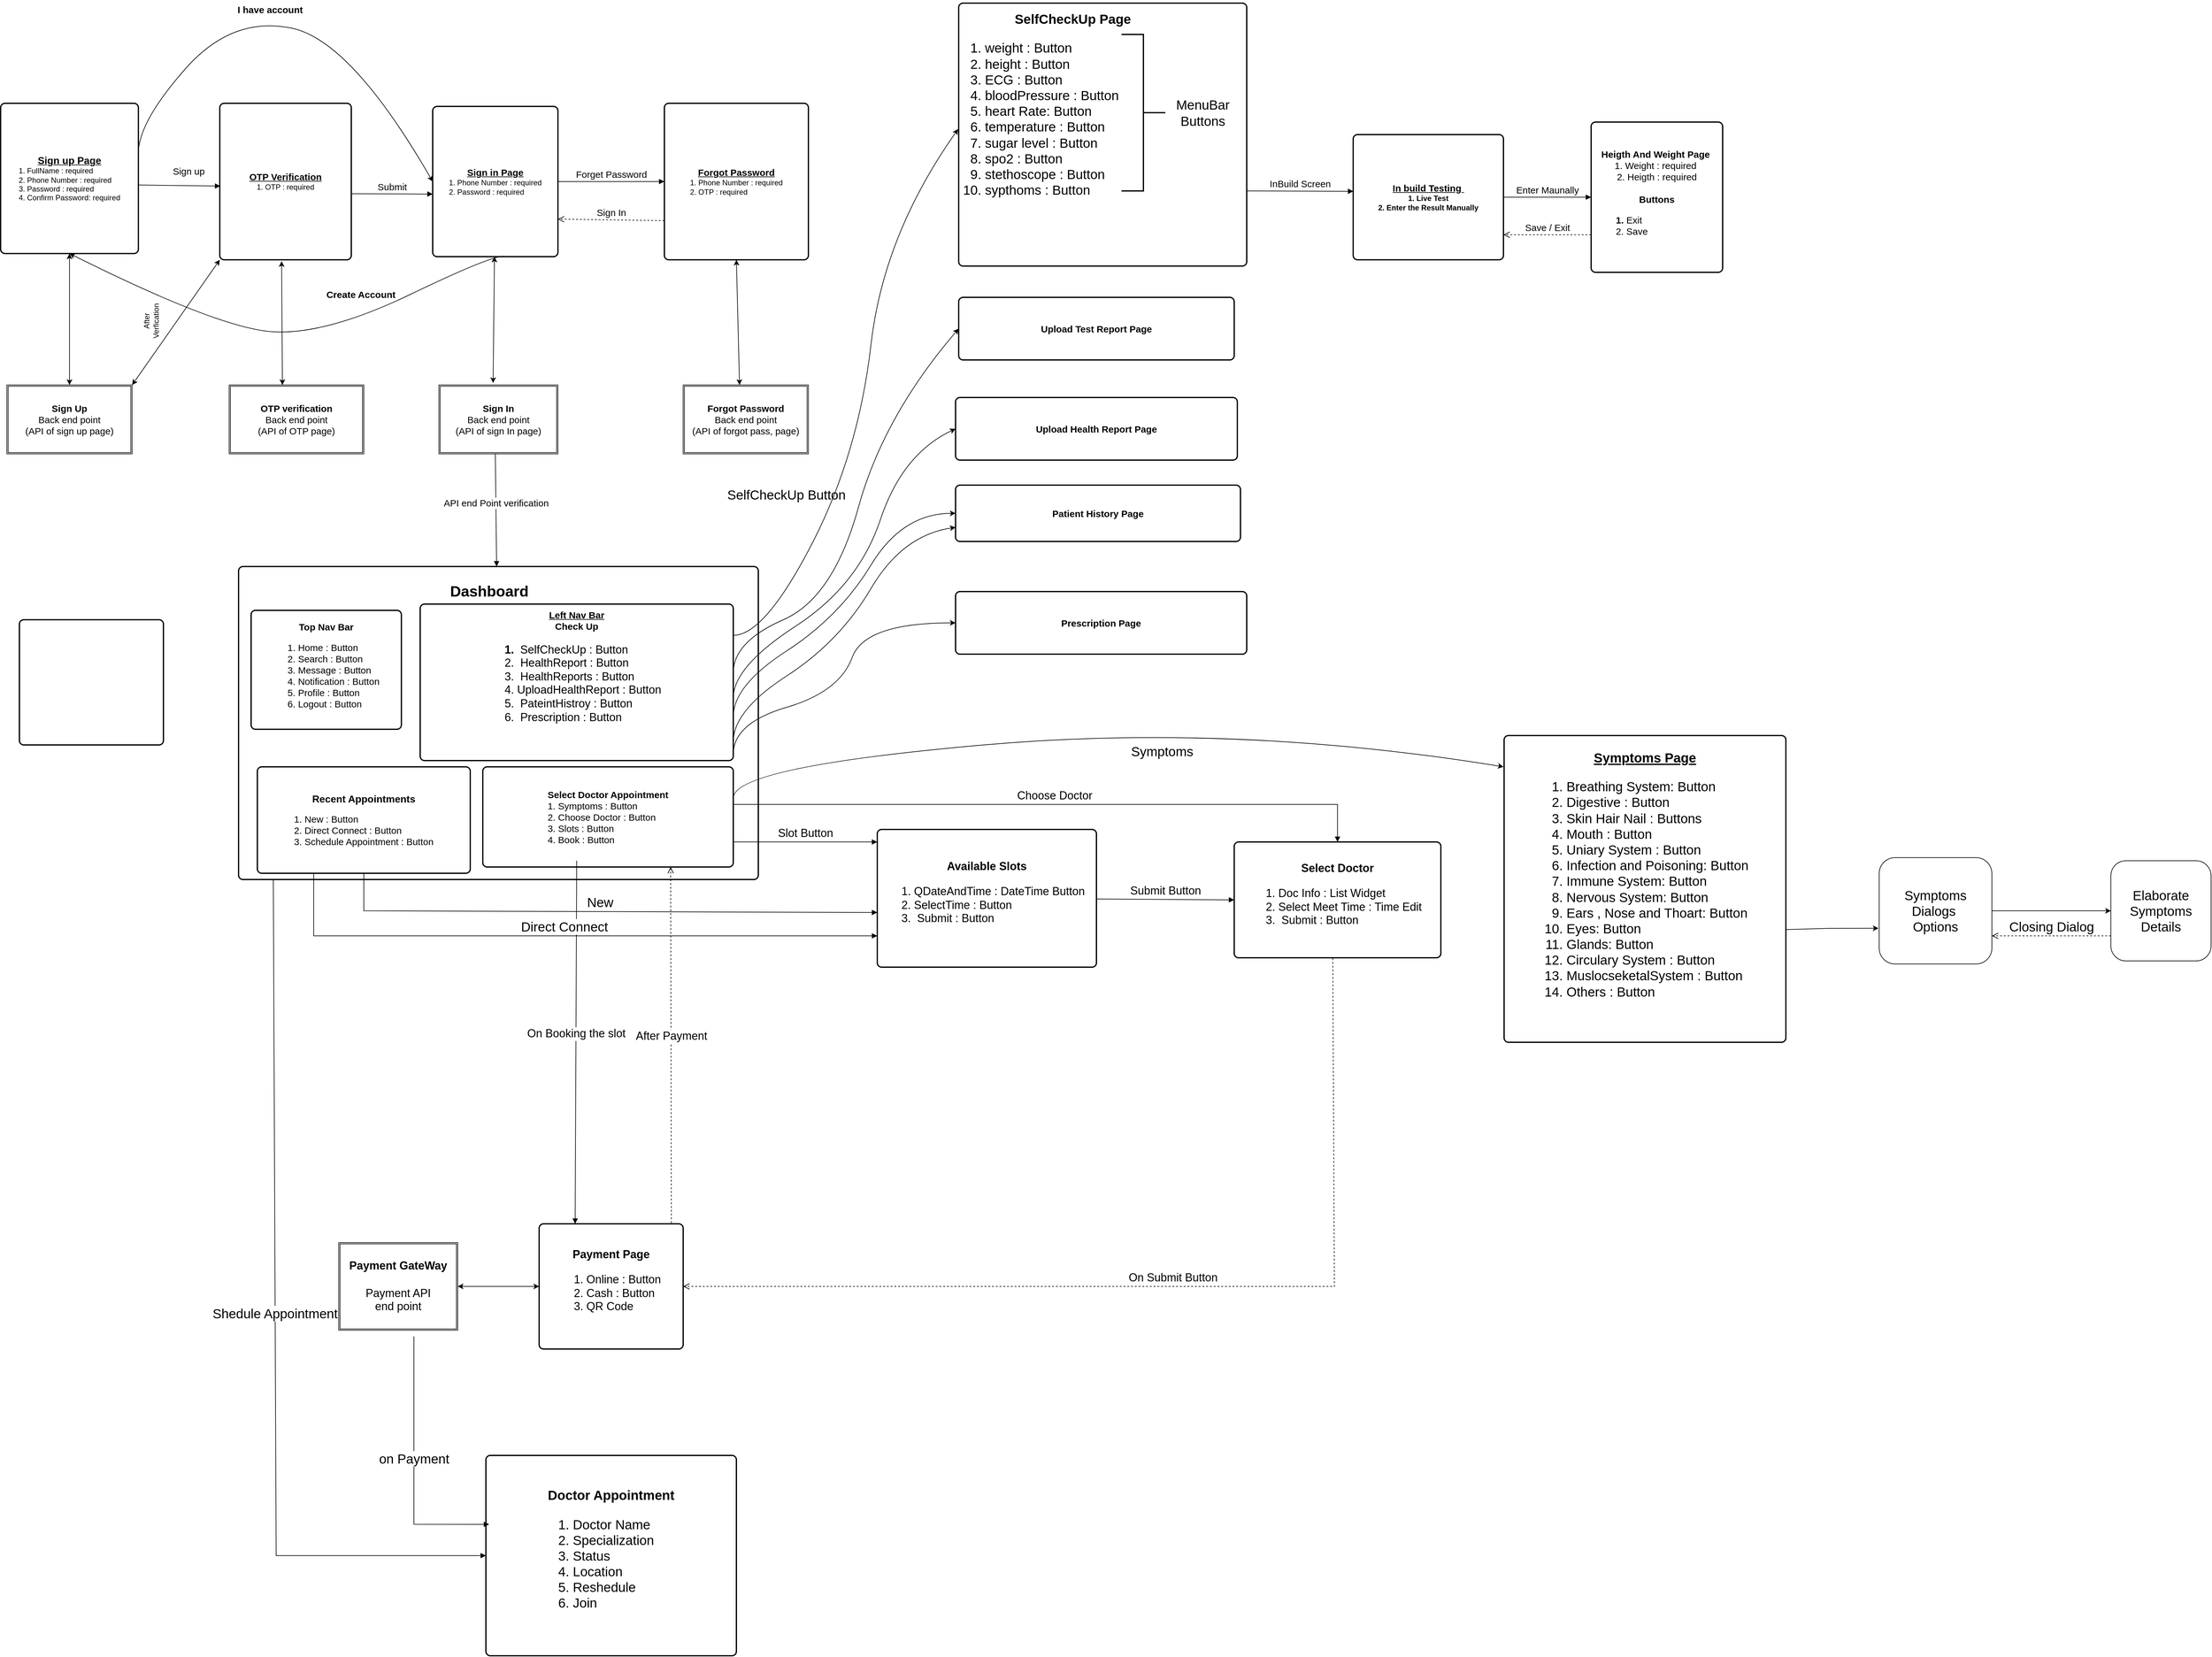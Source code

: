 <mxfile version="20.5.3" type="github">
  <diagram id="aYjSBJGI4ktvpe437_4Q" name="Page-1">
    <mxGraphModel dx="1296" dy="734" grid="1" gridSize="10" guides="1" tooltips="1" connect="1" arrows="1" fold="1" page="1" pageScale="1" pageWidth="5000" pageHeight="5000" math="0" shadow="0">
      <root>
        <mxCell id="0" />
        <mxCell id="1" parent="0" />
        <mxCell id="L8MC8x3EUeCU28Ni2fcM-1" value="&lt;b&gt;&lt;u&gt;&lt;font style=&quot;font-size: 16px;&quot;&gt;Sign up Page&lt;/font&gt;&lt;/u&gt;&lt;/b&gt;&lt;br&gt;&lt;div style=&quot;text-align: left;&quot;&gt;&lt;span style=&quot;background-color: initial;&quot;&gt;1. FullName : required&lt;/span&gt;&lt;/div&gt;&lt;div style=&quot;text-align: left;&quot;&gt;&lt;span style=&quot;background-color: initial;&quot;&gt;2. Phone Number : required&lt;/span&gt;&lt;/div&gt;&lt;div style=&quot;text-align: left;&quot;&gt;&lt;span style=&quot;background-color: initial;&quot;&gt;3. Password : required&lt;/span&gt;&lt;/div&gt;&lt;div style=&quot;text-align: left;&quot;&gt;&lt;span style=&quot;background-color: initial;&quot;&gt;4. Confirm Password: required&lt;/span&gt;&lt;/div&gt;" style="rounded=1;whiteSpace=wrap;html=1;absoluteArcSize=1;arcSize=14;strokeWidth=2;" parent="1" vertex="1">
          <mxGeometry x="750" y="1655" width="220" height="240" as="geometry" />
        </mxCell>
        <mxCell id="L8MC8x3EUeCU28Ni2fcM-3" value="&lt;b&gt;&lt;u&gt;&lt;font style=&quot;font-size: 15px;&quot;&gt;Sign in Page&lt;/font&gt;&lt;/u&gt;&lt;/b&gt;&lt;br&gt;&lt;div style=&quot;text-align: left;&quot;&gt;&lt;span style=&quot;background-color: initial;&quot;&gt;1. Phone Number : required&lt;/span&gt;&lt;/div&gt;&lt;div style=&quot;text-align: left;&quot;&gt;&lt;span style=&quot;background-color: initial;&quot;&gt;2. Password : required&lt;/span&gt;&lt;/div&gt;" style="rounded=1;whiteSpace=wrap;html=1;absoluteArcSize=1;arcSize=14;strokeWidth=2;" parent="1" vertex="1">
          <mxGeometry x="1440" y="1660" width="200" height="240" as="geometry" />
        </mxCell>
        <mxCell id="L8MC8x3EUeCU28Ni2fcM-4" value="&lt;b&gt;&lt;u&gt;&lt;font style=&quot;font-size: 15px;&quot;&gt;Forgot Password&lt;/font&gt;&lt;/u&gt;&lt;/b&gt;&lt;br&gt;&lt;div style=&quot;text-align: left;&quot;&gt;&lt;span style=&quot;background-color: initial;&quot;&gt;1. Phone Number : required&lt;/span&gt;&lt;/div&gt;&lt;div style=&quot;text-align: left;&quot;&gt;&lt;span style=&quot;background-color: initial;&quot;&gt;2. OTP : required&lt;/span&gt;&lt;/div&gt;" style="rounded=1;whiteSpace=wrap;html=1;absoluteArcSize=1;arcSize=14;strokeWidth=2;" parent="1" vertex="1">
          <mxGeometry x="1810" y="1655" width="230" height="250" as="geometry" />
        </mxCell>
        <mxCell id="L8MC8x3EUeCU28Ni2fcM-5" value="&lt;font style=&quot;font-size: 15px;&quot;&gt;&lt;b&gt;&lt;u&gt;OTP Verification&lt;/u&gt;&lt;/b&gt;&lt;/font&gt;&lt;br&gt;1. OTP : required" style="rounded=1;whiteSpace=wrap;html=1;absoluteArcSize=1;arcSize=14;strokeWidth=2;" parent="1" vertex="1">
          <mxGeometry x="1100" y="1655" width="210" height="250" as="geometry" />
        </mxCell>
        <mxCell id="L8MC8x3EUeCU28Ni2fcM-6" value="Sign up" style="html=1;verticalAlign=bottom;endArrow=block;rounded=0;fontSize=15;entryX=0.004;entryY=0.529;entryDx=0;entryDy=0;entryPerimeter=0;exitX=0.999;exitY=0.544;exitDx=0;exitDy=0;exitPerimeter=0;" parent="1" source="L8MC8x3EUeCU28Ni2fcM-1" target="L8MC8x3EUeCU28Ni2fcM-5" edge="1">
          <mxGeometry x="0.221" y="12" width="80" relative="1" as="geometry">
            <mxPoint x="990" y="1785" as="sourcePoint" />
            <mxPoint x="1070" y="1785" as="targetPoint" />
            <mxPoint as="offset" />
          </mxGeometry>
        </mxCell>
        <mxCell id="L8MC8x3EUeCU28Ni2fcM-10" value="" style="curved=1;endArrow=classic;html=1;rounded=0;fontSize=15;entryX=0;entryY=0.5;entryDx=0;entryDy=0;" parent="1" target="L8MC8x3EUeCU28Ni2fcM-3" edge="1">
          <mxGeometry width="50" height="50" relative="1" as="geometry">
            <mxPoint x="970" y="1735" as="sourcePoint" />
            <mxPoint x="1020" y="1685" as="targetPoint" />
            <Array as="points">
              <mxPoint x="970" y="1685" />
              <mxPoint x="1120" y="1515" />
              <mxPoint x="1310" y="1555" />
            </Array>
          </mxGeometry>
        </mxCell>
        <mxCell id="L8MC8x3EUeCU28Ni2fcM-12" value="&lt;b&gt;I have account&lt;/b&gt;" style="text;html=1;align=center;verticalAlign=middle;resizable=0;points=[];autosize=1;strokeColor=none;fillColor=none;fontSize=15;" parent="1" vertex="1">
          <mxGeometry x="1115" y="1490" width="130" height="30" as="geometry" />
        </mxCell>
        <mxCell id="L8MC8x3EUeCU28Ni2fcM-15" value="Submit" style="html=1;verticalAlign=bottom;endArrow=block;rounded=0;fontSize=15;exitX=0.999;exitY=0.578;exitDx=0;exitDy=0;exitPerimeter=0;" parent="1" source="L8MC8x3EUeCU28Ni2fcM-5" edge="1">
          <mxGeometry width="80" relative="1" as="geometry">
            <mxPoint x="1330" y="1795" as="sourcePoint" />
            <mxPoint x="1440" y="1800" as="targetPoint" />
          </mxGeometry>
        </mxCell>
        <mxCell id="L8MC8x3EUeCU28Ni2fcM-17" value="Forget Password" style="html=1;verticalAlign=bottom;endArrow=block;rounded=0;fontSize=15;entryX=0;entryY=0.5;entryDx=0;entryDy=0;" parent="1" source="L8MC8x3EUeCU28Ni2fcM-3" target="L8MC8x3EUeCU28Ni2fcM-4" edge="1">
          <mxGeometry width="80" relative="1" as="geometry">
            <mxPoint x="1640" y="1780" as="sourcePoint" />
            <mxPoint x="1720" y="1780" as="targetPoint" />
          </mxGeometry>
        </mxCell>
        <mxCell id="L8MC8x3EUeCU28Ni2fcM-18" value="Sign In" style="html=1;verticalAlign=bottom;endArrow=open;dashed=1;endSize=8;rounded=0;fontSize=15;exitX=0;exitY=0.75;exitDx=0;exitDy=0;entryX=1;entryY=0.75;entryDx=0;entryDy=0;" parent="1" source="L8MC8x3EUeCU28Ni2fcM-4" target="L8MC8x3EUeCU28Ni2fcM-3" edge="1">
          <mxGeometry relative="1" as="geometry">
            <mxPoint x="1790" y="1845" as="sourcePoint" />
            <mxPoint x="1640" y="1845" as="targetPoint" />
          </mxGeometry>
        </mxCell>
        <mxCell id="L8MC8x3EUeCU28Ni2fcM-20" value="" style="curved=1;endArrow=classic;html=1;rounded=0;fontSize=15;entryX=0.5;entryY=1;entryDx=0;entryDy=0;exitX=0.582;exitY=0.998;exitDx=0;exitDy=0;exitPerimeter=0;" parent="1" source="L8MC8x3EUeCU28Ni2fcM-3" target="L8MC8x3EUeCU28Ni2fcM-1" edge="1">
          <mxGeometry width="50" height="50" relative="1" as="geometry">
            <mxPoint x="1540" y="1945" as="sourcePoint" />
            <mxPoint x="1590" y="1895" as="targetPoint" />
            <Array as="points">
              <mxPoint x="1540" y="1895" />
              <mxPoint x="1270" y="2025" />
              <mxPoint x="1100" y="2015" />
            </Array>
          </mxGeometry>
        </mxCell>
        <mxCell id="L8MC8x3EUeCU28Ni2fcM-22" value="&lt;b&gt;Create Account&lt;/b&gt;" style="text;html=1;align=center;verticalAlign=middle;resizable=0;points=[];autosize=1;strokeColor=none;fillColor=none;fontSize=15;" parent="1" vertex="1">
          <mxGeometry x="1260" y="1945" width="130" height="30" as="geometry" />
        </mxCell>
        <mxCell id="L8MC8x3EUeCU28Ni2fcM-23" value="&lt;b&gt;Sign Up&lt;/b&gt;&lt;br&gt;Back end point&lt;br&gt;(API of sign up page)" style="shape=ext;double=1;rounded=0;whiteSpace=wrap;html=1;fontSize=15;" parent="1" vertex="1">
          <mxGeometry x="760" y="2105" width="200" height="110" as="geometry" />
        </mxCell>
        <mxCell id="L8MC8x3EUeCU28Ni2fcM-24" value="&lt;b&gt;OTP verification&lt;/b&gt;&lt;br&gt;Back end point&lt;br&gt;(API of OTP page)" style="shape=ext;double=1;rounded=0;whiteSpace=wrap;html=1;fontSize=15;" parent="1" vertex="1">
          <mxGeometry x="1115" y="2105" width="215" height="110" as="geometry" />
        </mxCell>
        <mxCell id="L8MC8x3EUeCU28Ni2fcM-25" value="&lt;b&gt;Sign In&lt;/b&gt;&lt;br&gt;Back end point&lt;br&gt;(API of sign In page)" style="shape=ext;double=1;rounded=0;whiteSpace=wrap;html=1;fontSize=15;" parent="1" vertex="1">
          <mxGeometry x="1450" y="2105" width="190" height="110" as="geometry" />
        </mxCell>
        <mxCell id="L8MC8x3EUeCU28Ni2fcM-26" value="&lt;b&gt;Forgot Password&lt;/b&gt;&lt;br&gt;Back end point&lt;br&gt;(API of forgot pass, page)" style="shape=ext;double=1;rounded=0;whiteSpace=wrap;html=1;fontSize=15;" parent="1" vertex="1">
          <mxGeometry x="1840" y="2105" width="200" height="110" as="geometry" />
        </mxCell>
        <mxCell id="L8MC8x3EUeCU28Ni2fcM-27" value="" style="endArrow=classic;startArrow=classic;html=1;rounded=0;fontSize=15;exitX=0.5;exitY=0;exitDx=0;exitDy=0;" parent="1" source="L8MC8x3EUeCU28Ni2fcM-23" edge="1">
          <mxGeometry width="50" height="50" relative="1" as="geometry">
            <mxPoint x="840" y="2105" as="sourcePoint" />
            <mxPoint x="860" y="1895" as="targetPoint" />
          </mxGeometry>
        </mxCell>
        <mxCell id="L8MC8x3EUeCU28Ni2fcM-28" value="" style="endArrow=classic;startArrow=classic;html=1;rounded=0;fontSize=15;entryX=0.47;entryY=1.009;entryDx=0;entryDy=0;entryPerimeter=0;" parent="1" target="L8MC8x3EUeCU28Ni2fcM-5" edge="1">
          <mxGeometry width="50" height="50" relative="1" as="geometry">
            <mxPoint x="1200" y="2105" as="sourcePoint" />
            <mxPoint x="1250" y="2055" as="targetPoint" />
          </mxGeometry>
        </mxCell>
        <mxCell id="L8MC8x3EUeCU28Ni2fcM-29" value="" style="endArrow=classic;startArrow=classic;html=1;rounded=0;fontSize=15;exitX=0.455;exitY=-0.029;exitDx=0;exitDy=0;exitPerimeter=0;" parent="1" source="L8MC8x3EUeCU28Ni2fcM-25" target="L8MC8x3EUeCU28Ni2fcM-3" edge="1">
          <mxGeometry width="50" height="50" relative="1" as="geometry">
            <mxPoint x="1530" y="2105" as="sourcePoint" />
            <mxPoint x="1540" y="1895" as="targetPoint" />
          </mxGeometry>
        </mxCell>
        <mxCell id="L8MC8x3EUeCU28Ni2fcM-30" value="" style="endArrow=classic;startArrow=classic;html=1;rounded=0;fontSize=15;entryX=0.5;entryY=1;entryDx=0;entryDy=0;" parent="1" target="L8MC8x3EUeCU28Ni2fcM-4" edge="1">
          <mxGeometry width="50" height="50" relative="1" as="geometry">
            <mxPoint x="1930" y="2105" as="sourcePoint" />
            <mxPoint x="1980" y="2055" as="targetPoint" />
          </mxGeometry>
        </mxCell>
        <mxCell id="L8MC8x3EUeCU28Ni2fcM-31" value="" style="rounded=1;whiteSpace=wrap;html=1;absoluteArcSize=1;arcSize=14;strokeWidth=2;fontSize=15;" parent="1" vertex="1">
          <mxGeometry x="1130" y="2395" width="830" height="500" as="geometry" />
        </mxCell>
        <mxCell id="L8MC8x3EUeCU28Ni2fcM-32" value="Dashboard" style="text;strokeColor=none;fillColor=none;html=1;fontSize=24;fontStyle=1;verticalAlign=middle;align=center;" parent="1" vertex="1">
          <mxGeometry x="1460" y="2415" width="140" height="40" as="geometry" />
        </mxCell>
        <mxCell id="L8MC8x3EUeCU28Ni2fcM-33" value="API end Point verification" style="html=1;verticalAlign=bottom;endArrow=block;rounded=0;fontSize=15;" parent="1" target="L8MC8x3EUeCU28Ni2fcM-31" edge="1">
          <mxGeometry width="80" relative="1" as="geometry">
            <mxPoint x="1540" y="2215" as="sourcePoint" />
            <mxPoint x="1620" y="2215" as="targetPoint" />
          </mxGeometry>
        </mxCell>
        <mxCell id="L8MC8x3EUeCU28Ni2fcM-36" value="&lt;b&gt;Top Nav Bar&lt;/b&gt;&lt;br&gt;&lt;div style=&quot;text-align: left;&quot;&gt;&lt;ol&gt;&lt;li&gt;&lt;span style=&quot;background-color: initial;&quot;&gt;Home : Button&lt;/span&gt;&lt;/li&gt;&lt;li&gt;&lt;span style=&quot;background-color: initial;&quot;&gt;Search :&amp;nbsp;&lt;/span&gt;Button&lt;/li&gt;&lt;li&gt;&lt;span style=&quot;background-color: initial;&quot;&gt;Message :&amp;nbsp;&lt;/span&gt;Button&lt;/li&gt;&lt;li&gt;&lt;span style=&quot;background-color: initial;&quot;&gt;Notification :&amp;nbsp;&lt;/span&gt;Button&lt;/li&gt;&lt;li&gt;&lt;span style=&quot;background-color: initial;&quot;&gt;Profile :&amp;nbsp;&lt;/span&gt;Button&lt;/li&gt;&lt;li&gt;&lt;span style=&quot;background-color: initial;&quot;&gt;Logout :&amp;nbsp;&lt;/span&gt;Button&lt;/li&gt;&lt;/ol&gt;&lt;/div&gt;" style="rounded=1;whiteSpace=wrap;html=1;absoluteArcSize=1;arcSize=14;strokeWidth=2;fontSize=15;" parent="1" vertex="1">
          <mxGeometry x="1150" y="2465" width="240" height="190" as="geometry" />
        </mxCell>
        <mxCell id="L8MC8x3EUeCU28Ni2fcM-37" value="&lt;b&gt;&lt;u&gt;Left Nav Bar&lt;/u&gt;&lt;/b&gt;&lt;br&gt;&lt;b&gt;Check Up&lt;/b&gt;&lt;br&gt;&lt;div style=&quot;text-align: left; font-size: 18px;&quot;&gt;&lt;ol style=&quot;&quot;&gt;&lt;li style=&quot;font-weight: bold;&quot;&gt;&lt;span style=&quot;background-color: initial; font-weight: normal;&quot;&gt;&amp;nbsp;SelfCheckUp :&amp;nbsp;&lt;/span&gt;&lt;span style=&quot;background-color: initial; font-weight: normal;&quot;&gt;Button&lt;/span&gt;&lt;/li&gt;&lt;li style=&quot;&quot;&gt;&lt;span style=&quot;background-color: initial;&quot;&gt;&lt;font style=&quot;font-size: 18px;&quot;&gt;&lt;b&gt;&amp;nbsp;&lt;/b&gt;HealthReport : Button&lt;/font&gt;&lt;/span&gt;&lt;/li&gt;&lt;li style=&quot;&quot;&gt;&lt;span style=&quot;background-color: initial;&quot;&gt;&lt;font style=&quot;font-size: 18px;&quot;&gt;&amp;nbsp;HealthReports : Button&lt;/font&gt;&lt;/span&gt;&lt;/li&gt;&lt;li style=&quot;&quot;&gt;&lt;span style=&quot;background-color: initial;&quot;&gt;&lt;font style=&quot;font-size: 18px;&quot;&gt;UploadHealthReport : Button&lt;/font&gt;&lt;/span&gt;&lt;/li&gt;&lt;li style=&quot;&quot;&gt;&lt;span style=&quot;background-color: initial;&quot;&gt;&lt;font style=&quot;font-size: 18px;&quot;&gt;&amp;nbsp;PateintHistroy : Button&lt;/font&gt;&lt;/span&gt;&lt;/li&gt;&lt;li style=&quot;&quot;&gt;&lt;span style=&quot;background-color: initial;&quot;&gt;&lt;font style=&quot;font-size: 18px;&quot;&gt;&amp;nbsp;Prescription : Button&lt;/font&gt;&lt;/span&gt;&lt;/li&gt;&lt;/ol&gt;&lt;/div&gt;&lt;div style=&quot;text-align: left; font-size: 12px;&quot;&gt;&lt;span style=&quot;background-color: initial;&quot;&gt;&lt;br&gt;&lt;/span&gt;&lt;/div&gt;&lt;div style=&quot;text-align: left;&quot;&gt;&lt;span style=&quot;background-color: initial;&quot;&gt;&lt;br&gt;&lt;/span&gt;&lt;/div&gt;" style="rounded=1;whiteSpace=wrap;html=1;absoluteArcSize=1;arcSize=14;strokeWidth=2;fontSize=15;direction=east;" parent="1" vertex="1">
          <mxGeometry x="1420" y="2455" width="500" height="250" as="geometry" />
        </mxCell>
        <mxCell id="hyQ_xfJLr_j9t_HKkY1S-1" value="" style="endArrow=classic;startArrow=classic;html=1;rounded=0;entryX=0;entryY=1;entryDx=0;entryDy=0;exitX=1;exitY=0;exitDx=0;exitDy=0;" parent="1" source="L8MC8x3EUeCU28Ni2fcM-23" target="L8MC8x3EUeCU28Ni2fcM-5" edge="1">
          <mxGeometry width="50" height="50" relative="1" as="geometry">
            <mxPoint x="950" y="2105" as="sourcePoint" />
            <mxPoint x="1000" y="2055" as="targetPoint" />
          </mxGeometry>
        </mxCell>
        <mxCell id="hyQ_xfJLr_j9t_HKkY1S-2" value="After Verfication" style="text;html=1;strokeColor=none;fillColor=none;align=center;verticalAlign=middle;whiteSpace=wrap;rounded=0;rotation=270;" parent="1" vertex="1">
          <mxGeometry x="960" y="1965" width="60" height="75" as="geometry" />
        </mxCell>
        <mxCell id="hyQ_xfJLr_j9t_HKkY1S-3" value="&lt;b&gt;&lt;font style=&quot;font-size: 16px;&quot;&gt;Recent Appointments&lt;br&gt;&lt;/font&gt;&lt;/b&gt;&lt;br&gt;&lt;div style=&quot;text-align: left; font-size: 15px;&quot;&gt;&lt;span style=&quot;background-color: initial;&quot;&gt;&lt;font style=&quot;font-size: 15px;&quot;&gt;1. New : Button&amp;nbsp;&lt;/font&gt;&lt;/span&gt;&lt;/div&gt;&lt;div style=&quot;text-align: left; font-size: 15px;&quot;&gt;&lt;span style=&quot;background-color: initial;&quot;&gt;&lt;font style=&quot;font-size: 15px;&quot;&gt;2. Direct Connect : Button&lt;/font&gt;&lt;/span&gt;&lt;/div&gt;&lt;div style=&quot;text-align: left; font-size: 15px;&quot;&gt;&lt;span style=&quot;background-color: initial;&quot;&gt;&lt;font style=&quot;font-size: 15px;&quot;&gt;3. Schedule Appointment : Button&lt;/font&gt;&lt;/span&gt;&lt;/div&gt;" style="rounded=1;whiteSpace=wrap;html=1;absoluteArcSize=1;arcSize=14;strokeWidth=2;" parent="1" vertex="1">
          <mxGeometry x="1160" y="2715" width="340" height="170" as="geometry" />
        </mxCell>
        <mxCell id="hyQ_xfJLr_j9t_HKkY1S-4" value="&lt;b&gt;Select Doctor Appointment&lt;/b&gt;&lt;br&gt;&lt;div style=&quot;text-align: left;&quot;&gt;&lt;span style=&quot;background-color: initial;&quot;&gt;1. Symptoms : Button&lt;/span&gt;&lt;/div&gt;&lt;div style=&quot;text-align: left;&quot;&gt;&lt;span style=&quot;background-color: initial;&quot;&gt;2. Choose Doctor : Button&lt;/span&gt;&lt;/div&gt;&lt;div style=&quot;text-align: left;&quot;&gt;&lt;span style=&quot;background-color: initial;&quot;&gt;3. Slots : Button&lt;/span&gt;&lt;/div&gt;&lt;div style=&quot;text-align: left;&quot;&gt;&lt;span style=&quot;background-color: initial;&quot;&gt;4. Book : Button&lt;span style=&quot;white-space: pre;&quot;&gt; &lt;/span&gt;&lt;/span&gt;&lt;/div&gt;" style="rounded=1;whiteSpace=wrap;html=1;absoluteArcSize=1;arcSize=14;strokeWidth=2;fontSize=15;" parent="1" vertex="1">
          <mxGeometry x="1520" y="2715" width="400" height="160" as="geometry" />
        </mxCell>
        <mxCell id="hyQ_xfJLr_j9t_HKkY1S-5" value="&lt;b&gt;Payment Page&lt;/b&gt;&lt;br&gt;&lt;ol&gt;&lt;li style=&quot;text-align: left;&quot;&gt;Online : Button&lt;/li&gt;&lt;li style=&quot;text-align: left;&quot;&gt;Cash : Button&lt;/li&gt;&lt;li style=&quot;text-align: left;&quot;&gt;QR Code&lt;/li&gt;&lt;/ol&gt;" style="rounded=1;whiteSpace=wrap;html=1;absoluteArcSize=1;arcSize=14;strokeWidth=2;fontSize=18;" parent="1" vertex="1">
          <mxGeometry x="1610" y="3445" width="230" height="200" as="geometry" />
        </mxCell>
        <mxCell id="hyQ_xfJLr_j9t_HKkY1S-8" value="On Booking the slot" style="html=1;verticalAlign=bottom;endArrow=block;rounded=0;fontSize=18;entryX=0.25;entryY=0;entryDx=0;entryDy=0;" parent="1" target="hyQ_xfJLr_j9t_HKkY1S-5" edge="1">
          <mxGeometry width="80" relative="1" as="geometry">
            <mxPoint x="1670" y="2865" as="sourcePoint" />
            <mxPoint x="1670" y="3005" as="targetPoint" />
          </mxGeometry>
        </mxCell>
        <mxCell id="hyQ_xfJLr_j9t_HKkY1S-11" value="&lt;b&gt;Payment GateWay&lt;/b&gt;&lt;br&gt;&lt;br&gt;Payment API &lt;br&gt;end point" style="shape=ext;double=1;rounded=0;whiteSpace=wrap;html=1;fontSize=18;" parent="1" vertex="1">
          <mxGeometry x="1290" y="3475" width="190" height="140" as="geometry" />
        </mxCell>
        <mxCell id="hyQ_xfJLr_j9t_HKkY1S-12" value="" style="endArrow=classic;startArrow=classic;html=1;rounded=0;fontSize=18;entryX=0;entryY=0.5;entryDx=0;entryDy=0;exitX=1;exitY=0.5;exitDx=0;exitDy=0;" parent="1" source="hyQ_xfJLr_j9t_HKkY1S-11" target="hyQ_xfJLr_j9t_HKkY1S-5" edge="1">
          <mxGeometry width="50" height="50" relative="1" as="geometry">
            <mxPoint x="1520" y="3135" as="sourcePoint" />
            <mxPoint x="1570" y="3085" as="targetPoint" />
          </mxGeometry>
        </mxCell>
        <mxCell id="hyQ_xfJLr_j9t_HKkY1S-13" value="After Payment" style="html=1;verticalAlign=bottom;endArrow=open;dashed=1;endSize=8;rounded=0;fontSize=18;exitX=0.918;exitY=-0.007;exitDx=0;exitDy=0;exitPerimeter=0;entryX=0.75;entryY=1;entryDx=0;entryDy=0;" parent="1" source="hyQ_xfJLr_j9t_HKkY1S-5" target="hyQ_xfJLr_j9t_HKkY1S-4" edge="1">
          <mxGeometry relative="1" as="geometry">
            <mxPoint x="1800" y="2975" as="sourcePoint" />
            <mxPoint x="1750" y="2875" as="targetPoint" />
          </mxGeometry>
        </mxCell>
        <mxCell id="hyQ_xfJLr_j9t_HKkY1S-14" value="Slot Button" style="html=1;verticalAlign=bottom;endArrow=block;rounded=0;fontSize=18;exitX=1;exitY=0.75;exitDx=0;exitDy=0;" parent="1" source="hyQ_xfJLr_j9t_HKkY1S-4" edge="1">
          <mxGeometry width="80" relative="1" as="geometry">
            <mxPoint x="1930" y="2815" as="sourcePoint" />
            <mxPoint x="2150" y="2835" as="targetPoint" />
          </mxGeometry>
        </mxCell>
        <mxCell id="hyQ_xfJLr_j9t_HKkY1S-16" value="&lt;b&gt;Available Slots&lt;/b&gt;&lt;br&gt;&lt;ol&gt;&lt;li style=&quot;text-align: left;&quot;&gt;QDateAndTime : DateTime Button&lt;/li&gt;&lt;li style=&quot;text-align: left;&quot;&gt;SelectTime : Button&lt;/li&gt;&lt;li style=&quot;text-align: left;&quot;&gt;&amp;nbsp;Submit : Button&lt;/li&gt;&lt;/ol&gt;" style="rounded=1;whiteSpace=wrap;html=1;absoluteArcSize=1;arcSize=14;strokeWidth=2;fontSize=18;" parent="1" vertex="1">
          <mxGeometry x="2150" y="2815" width="350" height="220" as="geometry" />
        </mxCell>
        <mxCell id="hyQ_xfJLr_j9t_HKkY1S-17" value="&lt;b&gt;Select Doctor&lt;/b&gt;&lt;br&gt;&lt;ol style=&quot;&quot;&gt;&lt;li style=&quot;text-align: left;&quot;&gt;Doc Info : List Widget&lt;/li&gt;&lt;li style=&quot;text-align: left;&quot;&gt;Select Meet Time : Time Edit&lt;/li&gt;&lt;li style=&quot;text-align: left;&quot;&gt;&amp;nbsp;Submit : Button&lt;/li&gt;&lt;/ol&gt;" style="rounded=1;whiteSpace=wrap;html=1;absoluteArcSize=1;arcSize=14;strokeWidth=2;fontSize=18;" parent="1" vertex="1">
          <mxGeometry x="2720" y="2835" width="330" height="185" as="geometry" />
        </mxCell>
        <mxCell id="hyQ_xfJLr_j9t_HKkY1S-18" value="Submit Button" style="html=1;verticalAlign=bottom;endArrow=block;rounded=0;fontSize=18;entryX=0;entryY=0.5;entryDx=0;entryDy=0;" parent="1" source="hyQ_xfJLr_j9t_HKkY1S-16" target="hyQ_xfJLr_j9t_HKkY1S-17" edge="1">
          <mxGeometry width="80" relative="1" as="geometry">
            <mxPoint x="2500" y="2890" as="sourcePoint" />
            <mxPoint x="2580" y="2890" as="targetPoint" />
          </mxGeometry>
        </mxCell>
        <mxCell id="hyQ_xfJLr_j9t_HKkY1S-19" value="On Submit Button" style="html=1;verticalAlign=bottom;endArrow=open;dashed=1;endSize=8;rounded=0;fontSize=18;entryX=1;entryY=0.5;entryDx=0;entryDy=0;exitX=0.477;exitY=1.004;exitDx=0;exitDy=0;exitPerimeter=0;" parent="1" source="hyQ_xfJLr_j9t_HKkY1S-17" target="hyQ_xfJLr_j9t_HKkY1S-5" edge="1">
          <mxGeometry relative="1" as="geometry">
            <mxPoint x="2880" y="3045" as="sourcePoint" />
            <mxPoint x="2870" y="3425" as="targetPoint" />
            <Array as="points">
              <mxPoint x="2880" y="3545" />
            </Array>
          </mxGeometry>
        </mxCell>
        <mxCell id="hyQ_xfJLr_j9t_HKkY1S-20" value="Choose Doctor" style="html=1;verticalAlign=bottom;endArrow=block;rounded=0;fontSize=18;entryX=0.5;entryY=0;entryDx=0;entryDy=0;" parent="1" target="hyQ_xfJLr_j9t_HKkY1S-17" edge="1">
          <mxGeometry width="80" relative="1" as="geometry">
            <mxPoint x="1920" y="2775" as="sourcePoint" />
            <mxPoint x="2000" y="2775" as="targetPoint" />
            <Array as="points">
              <mxPoint x="2885" y="2775" />
            </Array>
          </mxGeometry>
        </mxCell>
        <mxCell id="hyQ_xfJLr_j9t_HKkY1S-21" value="&lt;font style=&quot;font-size: 21px;&quot;&gt;&lt;b style=&quot;text-decoration-line: underline;&quot;&gt;Symptoms Page&lt;/b&gt;&lt;br&gt;&lt;ol&gt;&lt;li style=&quot;text-align: left;&quot;&gt;&lt;font style=&quot;font-size: 21px;&quot;&gt;Breathing System&lt;/font&gt;: Button&lt;/li&gt;&lt;li style=&quot;text-align: left;&quot;&gt;&lt;font style=&quot;font-size: 21px;&quot;&gt;Digestive&amp;nbsp;&lt;/font&gt;: Button&lt;/li&gt;&lt;li style=&quot;text-align: left;&quot;&gt;&lt;font style=&quot;font-size: 21px;&quot;&gt;Skin Hair Nail : Buttons&lt;/font&gt;&lt;/li&gt;&lt;li style=&quot;text-align: left;&quot;&gt;&lt;font style=&quot;font-size: 21px;&quot;&gt;Mouth&amp;nbsp;&lt;/font&gt;: Button&lt;/li&gt;&lt;li style=&quot;text-align: left;&quot;&gt;&lt;font style=&quot;font-size: 21px;&quot;&gt;Uniary System&amp;nbsp;&lt;/font&gt;: Button&lt;/li&gt;&lt;li style=&quot;text-align: left;&quot;&gt;&lt;font style=&quot;font-size: 21px;&quot;&gt;Infection and Poisoning&lt;/font&gt;: Button&lt;/li&gt;&lt;li style=&quot;text-align: left;&quot;&gt;&lt;font style=&quot;font-size: 21px;&quot;&gt;Immune System&lt;/font&gt;: Button&lt;/li&gt;&lt;li style=&quot;text-align: left;&quot;&gt;&lt;font style=&quot;font-size: 21px;&quot;&gt;Nervous System&lt;/font&gt;: Button&lt;/li&gt;&lt;li style=&quot;text-align: left;&quot;&gt;&lt;font style=&quot;font-size: 21px;&quot;&gt;Ears , Nose and Thoart&lt;/font&gt;: Button&lt;/li&gt;&lt;li style=&quot;text-align: left;&quot;&gt;&lt;font style=&quot;font-size: 21px;&quot;&gt;Eyes&lt;/font&gt;: Button&lt;/li&gt;&lt;li style=&quot;text-align: left;&quot;&gt;&lt;font style=&quot;font-size: 21px;&quot;&gt;Glands&lt;/font&gt;: Button&lt;/li&gt;&lt;li style=&quot;text-align: left;&quot;&gt;&lt;font style=&quot;font-size: 21px;&quot;&gt;Circulary System&amp;nbsp;&lt;/font&gt;: Button&lt;/li&gt;&lt;li style=&quot;text-align: left;&quot;&gt;&lt;font style=&quot;font-size: 21px;&quot;&gt;MuslocseketalSystem&amp;nbsp;&lt;/font&gt;: Button&lt;/li&gt;&lt;li style=&quot;text-align: left;&quot;&gt;&lt;font style=&quot;font-size: 21px;&quot;&gt;Others : Button&lt;/font&gt;&lt;/li&gt;&lt;/ol&gt;&lt;br&gt;&lt;/font&gt;" style="rounded=1;whiteSpace=wrap;html=1;absoluteArcSize=1;arcSize=14;strokeWidth=2;fontSize=18;" parent="1" vertex="1">
          <mxGeometry x="3151" y="2665" width="450" height="490" as="geometry" />
        </mxCell>
        <mxCell id="hyQ_xfJLr_j9t_HKkY1S-22" value="" style="curved=1;endArrow=classic;html=1;rounded=0;fontSize=21;entryX=-0.002;entryY=0.102;entryDx=0;entryDy=0;entryPerimeter=0;" parent="1" target="hyQ_xfJLr_j9t_HKkY1S-21" edge="1">
          <mxGeometry width="50" height="50" relative="1" as="geometry">
            <mxPoint x="1920" y="2765" as="sourcePoint" />
            <mxPoint x="1970" y="2715" as="targetPoint" />
            <Array as="points">
              <mxPoint x="1920" y="2715" />
              <mxPoint x="2720" y="2645" />
            </Array>
          </mxGeometry>
        </mxCell>
        <mxCell id="hyQ_xfJLr_j9t_HKkY1S-23" value="Symptoms" style="text;html=1;strokeColor=none;fillColor=none;align=center;verticalAlign=middle;whiteSpace=wrap;rounded=0;fontSize=21;" parent="1" vertex="1">
          <mxGeometry x="2530" y="2675" width="150" height="30" as="geometry" />
        </mxCell>
        <mxCell id="hyQ_xfJLr_j9t_HKkY1S-25" value="Symptoms Dialogs&amp;nbsp;&lt;br&gt;Options" style="rounded=1;whiteSpace=wrap;html=1;fontSize=21;" parent="1" vertex="1">
          <mxGeometry x="3750" y="2860" width="180" height="170" as="geometry" />
        </mxCell>
        <mxCell id="hyQ_xfJLr_j9t_HKkY1S-26" value="Elaborate Symptoms Details" style="rounded=1;whiteSpace=wrap;html=1;fontSize=21;" parent="1" vertex="1">
          <mxGeometry x="4120" y="2865" width="160" height="160" as="geometry" />
        </mxCell>
        <mxCell id="hyQ_xfJLr_j9t_HKkY1S-27" value="" style="endArrow=classic;html=1;rounded=0;fontSize=21;entryX=-0.006;entryY=0.664;entryDx=0;entryDy=0;entryPerimeter=0;" parent="1" target="hyQ_xfJLr_j9t_HKkY1S-25" edge="1">
          <mxGeometry width="50" height="50" relative="1" as="geometry">
            <mxPoint x="3600" y="2975" as="sourcePoint" />
            <mxPoint x="3650" y="2925" as="targetPoint" />
            <Array as="points">
              <mxPoint x="3670" y="2973" />
            </Array>
          </mxGeometry>
        </mxCell>
        <mxCell id="hyQ_xfJLr_j9t_HKkY1S-28" value="" style="endArrow=classic;html=1;rounded=0;fontSize=21;entryX=0;entryY=0.5;entryDx=0;entryDy=0;exitX=1;exitY=0.5;exitDx=0;exitDy=0;" parent="1" source="hyQ_xfJLr_j9t_HKkY1S-25" target="hyQ_xfJLr_j9t_HKkY1S-26" edge="1">
          <mxGeometry width="50" height="50" relative="1" as="geometry">
            <mxPoint x="3930" y="2975" as="sourcePoint" />
            <mxPoint x="3980" y="2925" as="targetPoint" />
          </mxGeometry>
        </mxCell>
        <mxCell id="hyQ_xfJLr_j9t_HKkY1S-29" value="Closing Dialog" style="html=1;verticalAlign=bottom;endArrow=open;dashed=1;endSize=8;rounded=0;fontSize=21;exitX=0;exitY=0.75;exitDx=0;exitDy=0;" parent="1" source="hyQ_xfJLr_j9t_HKkY1S-26" edge="1">
          <mxGeometry relative="1" as="geometry">
            <mxPoint x="4010" y="2985" as="sourcePoint" />
            <mxPoint x="3930" y="2985" as="targetPoint" />
          </mxGeometry>
        </mxCell>
        <mxCell id="hyQ_xfJLr_j9t_HKkY1S-30" value="New&amp;nbsp;" style="html=1;verticalAlign=bottom;endArrow=block;rounded=0;fontSize=21;entryX=0;entryY=0.603;entryDx=0;entryDy=0;entryPerimeter=0;exitX=0.5;exitY=1;exitDx=0;exitDy=0;" parent="1" source="hyQ_xfJLr_j9t_HKkY1S-3" target="hyQ_xfJLr_j9t_HKkY1S-16" edge="1">
          <mxGeometry width="80" relative="1" as="geometry">
            <mxPoint x="1270" y="2915" as="sourcePoint" />
            <mxPoint x="1350" y="2915" as="targetPoint" />
            <Array as="points">
              <mxPoint x="1330" y="2905" />
              <mxPoint x="1330" y="2945" />
            </Array>
          </mxGeometry>
        </mxCell>
        <mxCell id="hyQ_xfJLr_j9t_HKkY1S-31" value="Direct Connect" style="html=1;verticalAlign=bottom;endArrow=block;rounded=0;fontSize=21;" parent="1" edge="1">
          <mxGeometry width="80" relative="1" as="geometry">
            <mxPoint x="1250" y="2885" as="sourcePoint" />
            <mxPoint x="2150" y="2985" as="targetPoint" />
            <Array as="points">
              <mxPoint x="1250" y="2985" />
            </Array>
          </mxGeometry>
        </mxCell>
        <mxCell id="hyQ_xfJLr_j9t_HKkY1S-32" value="&lt;b&gt;Doctor Appointment&lt;/b&gt;&lt;br&gt;&lt;ol&gt;&lt;li style=&quot;text-align: left;&quot;&gt;Doctor Name&lt;/li&gt;&lt;li style=&quot;text-align: left;&quot;&gt;Specialization&lt;/li&gt;&lt;li style=&quot;text-align: left;&quot;&gt;Status&lt;/li&gt;&lt;li style=&quot;text-align: left;&quot;&gt;Location&lt;/li&gt;&lt;li style=&quot;text-align: left;&quot;&gt;Reshedule&lt;/li&gt;&lt;li style=&quot;text-align: left;&quot;&gt;Join&lt;/li&gt;&lt;/ol&gt;" style="rounded=1;whiteSpace=wrap;html=1;absoluteArcSize=1;arcSize=14;strokeWidth=2;fontSize=21;" parent="1" vertex="1">
          <mxGeometry x="1525" y="3815" width="400" height="320" as="geometry" />
        </mxCell>
        <mxCell id="hyQ_xfJLr_j9t_HKkY1S-33" value="on Payment" style="html=1;verticalAlign=bottom;endArrow=block;rounded=0;fontSize=21;entryX=0.013;entryY=0.344;entryDx=0;entryDy=0;entryPerimeter=0;" parent="1" target="hyQ_xfJLr_j9t_HKkY1S-32" edge="1">
          <mxGeometry width="80" relative="1" as="geometry">
            <mxPoint x="1410" y="3625" as="sourcePoint" />
            <mxPoint x="1490" y="3845" as="targetPoint" />
            <Array as="points">
              <mxPoint x="1410" y="3925" />
            </Array>
          </mxGeometry>
        </mxCell>
        <mxCell id="hyQ_xfJLr_j9t_HKkY1S-34" value="Shedule Appointment" style="html=1;verticalAlign=bottom;endArrow=block;rounded=0;fontSize=21;exitX=0.075;exitY=1.062;exitDx=0;exitDy=0;exitPerimeter=0;" parent="1" source="hyQ_xfJLr_j9t_HKkY1S-3" target="hyQ_xfJLr_j9t_HKkY1S-32" edge="1">
          <mxGeometry width="80" relative="1" as="geometry">
            <mxPoint x="1430" y="3985" as="sourcePoint" />
            <mxPoint x="1510" y="3985" as="targetPoint" />
            <Array as="points">
              <mxPoint x="1190" y="3975" />
            </Array>
          </mxGeometry>
        </mxCell>
        <mxCell id="hyQ_xfJLr_j9t_HKkY1S-36" value="&lt;div style=&quot;&quot;&gt;&lt;b style=&quot;background-color: initial;&quot;&gt;&amp;nbsp; &amp;nbsp; &amp;nbsp; &amp;nbsp; &amp;nbsp; &amp;nbsp; &amp;nbsp; &amp;nbsp;SelfCheckUp Page&lt;/b&gt;&lt;/div&gt;&lt;ol style=&quot;&quot;&gt;&lt;li style=&quot;&quot;&gt;weight : Button&lt;br&gt;&lt;/li&gt;&lt;li style=&quot;&quot;&gt;height&amp;nbsp;: Button&lt;/li&gt;&lt;li style=&quot;&quot;&gt;ECG&amp;nbsp;: Button&lt;/li&gt;&lt;li style=&quot;&quot;&gt;bloodPressure&amp;nbsp;: Button&lt;/li&gt;&lt;li style=&quot;&quot;&gt;heart Rate:&amp;nbsp;Button&lt;/li&gt;&lt;li style=&quot;&quot;&gt;temperature&amp;nbsp;: Button&lt;/li&gt;&lt;li style=&quot;&quot;&gt;sugar level&amp;nbsp;: Button&lt;/li&gt;&lt;li style=&quot;&quot;&gt;spo2&amp;nbsp;: Button&lt;/li&gt;&lt;li style=&quot;&quot;&gt;stethoscope&amp;nbsp;: Button&lt;/li&gt;&lt;li style=&quot;&quot;&gt;sypthoms : Button&lt;/li&gt;&lt;/ol&gt;&lt;div&gt;&lt;br&gt;&lt;/div&gt;&lt;div&gt;&lt;br&gt;&lt;/div&gt;&lt;div&gt;&amp;nbsp; &amp;nbsp;&amp;nbsp;&lt;/div&gt;" style="rounded=1;whiteSpace=wrap;html=1;absoluteArcSize=1;arcSize=14;strokeWidth=2;fontSize=21;align=left;" parent="1" vertex="1">
          <mxGeometry x="2280" y="1495" width="460" height="420" as="geometry" />
        </mxCell>
        <mxCell id="hyQ_xfJLr_j9t_HKkY1S-37" value="" style="strokeWidth=2;html=1;shape=mxgraph.flowchart.annotation_2;align=left;labelPosition=right;pointerEvents=1;fontSize=21;direction=west;" parent="1" vertex="1">
          <mxGeometry x="2540" y="1545" width="70" height="250" as="geometry" />
        </mxCell>
        <mxCell id="hyQ_xfJLr_j9t_HKkY1S-38" value="MenuBar Buttons" style="text;html=1;strokeColor=none;fillColor=none;align=center;verticalAlign=middle;whiteSpace=wrap;rounded=0;fontSize=21;" parent="1" vertex="1">
          <mxGeometry x="2610" y="1650" width="120" height="40" as="geometry" />
        </mxCell>
        <mxCell id="hyQ_xfJLr_j9t_HKkY1S-41" value="" style="curved=1;endArrow=classic;html=1;rounded=0;fontSize=21;entryX=-0.002;entryY=0.479;entryDx=0;entryDy=0;entryPerimeter=0;" parent="1" target="hyQ_xfJLr_j9t_HKkY1S-36" edge="1">
          <mxGeometry width="50" height="50" relative="1" as="geometry">
            <mxPoint x="1920" y="2505" as="sourcePoint" />
            <mxPoint x="1970" y="2455" as="targetPoint" />
            <Array as="points">
              <mxPoint x="1970" y="2505" />
              <mxPoint x="2120" y="2215" />
              <mxPoint x="2160" y="1865" />
            </Array>
          </mxGeometry>
        </mxCell>
        <mxCell id="hyQ_xfJLr_j9t_HKkY1S-42" value="SelfCheckUp Button" style="text;html=1;strokeColor=none;fillColor=none;align=center;verticalAlign=middle;whiteSpace=wrap;rounded=0;fontSize=21;" parent="1" vertex="1">
          <mxGeometry x="1900" y="2255" width="210" height="50" as="geometry" />
        </mxCell>
        <mxCell id="PcwD_hXztWSAYCOrFD_F-1" value="&lt;b&gt;&lt;font style=&quot;font-size: 15px;&quot;&gt;&lt;u&gt;In build Testing&amp;nbsp;&lt;/u&gt;&lt;/font&gt;&lt;br&gt;1. Live Test&lt;br&gt;2. Enter the Result Manually&lt;br&gt;&lt;/b&gt;" style="rounded=1;whiteSpace=wrap;html=1;absoluteArcSize=1;arcSize=14;strokeWidth=2;" vertex="1" parent="1">
          <mxGeometry x="2910" y="1705" width="240" height="200" as="geometry" />
        </mxCell>
        <mxCell id="PcwD_hXztWSAYCOrFD_F-2" value="&lt;b&gt;Heigth And Weight Page&amp;nbsp;&lt;/b&gt;&lt;br&gt;1. Weight : required&amp;nbsp;&lt;br&gt;2. Heigth : required&lt;br&gt;&lt;br&gt;&lt;b&gt;Buttons&lt;/b&gt;&lt;br&gt;&lt;div style=&quot;text-align: left;&quot;&gt;&lt;ol style=&quot;&quot;&gt;&lt;li style=&quot;font-weight: bold;&quot;&gt;&lt;span style=&quot;background-color: initial; font-weight: normal;&quot;&gt;Exit&lt;/span&gt;&lt;/li&gt;&lt;li style=&quot;&quot;&gt;&lt;span style=&quot;background-color: initial;&quot;&gt;Save&lt;/span&gt;&lt;/li&gt;&lt;/ol&gt;&lt;/div&gt;" style="rounded=1;whiteSpace=wrap;html=1;absoluteArcSize=1;arcSize=14;strokeWidth=2;fontSize=15;" vertex="1" parent="1">
          <mxGeometry x="3290" y="1685" width="210" height="240" as="geometry" />
        </mxCell>
        <mxCell id="PcwD_hXztWSAYCOrFD_F-3" value="InBuild Screen" style="html=1;verticalAlign=bottom;endArrow=block;rounded=0;fontSize=15;entryX=0.001;entryY=0.453;entryDx=0;entryDy=0;entryPerimeter=0;" edge="1" parent="1" target="PcwD_hXztWSAYCOrFD_F-1">
          <mxGeometry width="80" relative="1" as="geometry">
            <mxPoint x="2740" y="1795" as="sourcePoint" />
            <mxPoint x="2820" y="1795" as="targetPoint" />
          </mxGeometry>
        </mxCell>
        <mxCell id="PcwD_hXztWSAYCOrFD_F-4" value="Enter Maunally" style="html=1;verticalAlign=bottom;endArrow=block;rounded=0;fontSize=15;entryX=0;entryY=0.5;entryDx=0;entryDy=0;" edge="1" parent="1" target="PcwD_hXztWSAYCOrFD_F-2">
          <mxGeometry width="80" relative="1" as="geometry">
            <mxPoint x="3150" y="1805" as="sourcePoint" />
            <mxPoint x="3230" y="1805" as="targetPoint" />
          </mxGeometry>
        </mxCell>
        <mxCell id="PcwD_hXztWSAYCOrFD_F-5" value="Save / Exit" style="html=1;verticalAlign=bottom;endArrow=open;dashed=1;endSize=8;rounded=0;fontSize=15;exitX=0;exitY=0.75;exitDx=0;exitDy=0;" edge="1" parent="1" source="PcwD_hXztWSAYCOrFD_F-2">
          <mxGeometry relative="1" as="geometry">
            <mxPoint x="3230" y="1865" as="sourcePoint" />
            <mxPoint x="3150" y="1865" as="targetPoint" />
          </mxGeometry>
        </mxCell>
        <mxCell id="PcwD_hXztWSAYCOrFD_F-10" value="&lt;b&gt;Upload Test Report Page&lt;/b&gt;" style="rounded=1;whiteSpace=wrap;html=1;absoluteArcSize=1;arcSize=14;strokeWidth=2;fontSize=15;" vertex="1" parent="1">
          <mxGeometry x="2280" y="1965" width="440" height="100" as="geometry" />
        </mxCell>
        <mxCell id="PcwD_hXztWSAYCOrFD_F-11" value="&lt;b&gt;Upload Health Report Page&lt;/b&gt;" style="rounded=1;whiteSpace=wrap;html=1;absoluteArcSize=1;arcSize=14;strokeWidth=2;fontSize=15;" vertex="1" parent="1">
          <mxGeometry x="2275" y="2125" width="450" height="100" as="geometry" />
        </mxCell>
        <mxCell id="PcwD_hXztWSAYCOrFD_F-13" value="" style="curved=1;endArrow=classic;html=1;rounded=0;fontSize=15;entryX=0;entryY=0.5;entryDx=0;entryDy=0;" edge="1" parent="1" target="PcwD_hXztWSAYCOrFD_F-10">
          <mxGeometry width="50" height="50" relative="1" as="geometry">
            <mxPoint x="1920" y="2565" as="sourcePoint" />
            <mxPoint x="2260" y="2265" as="targetPoint" />
            <Array as="points">
              <mxPoint x="1920" y="2515" />
              <mxPoint x="2080" y="2445" />
              <mxPoint x="2160" y="2155" />
            </Array>
          </mxGeometry>
        </mxCell>
        <mxCell id="PcwD_hXztWSAYCOrFD_F-14" value="" style="curved=1;endArrow=classic;html=1;rounded=0;fontSize=15;entryX=0;entryY=0.5;entryDx=0;entryDy=0;" edge="1" parent="1" target="PcwD_hXztWSAYCOrFD_F-11">
          <mxGeometry width="50" height="50" relative="1" as="geometry">
            <mxPoint x="1920" y="2605" as="sourcePoint" />
            <mxPoint x="1970" y="2555" as="targetPoint" />
            <Array as="points">
              <mxPoint x="1920" y="2555" />
              <mxPoint x="2120" y="2425" />
              <mxPoint x="2190" y="2215" />
            </Array>
          </mxGeometry>
        </mxCell>
        <mxCell id="PcwD_hXztWSAYCOrFD_F-15" value="&lt;b&gt;Patient History Page&lt;/b&gt;" style="rounded=1;whiteSpace=wrap;html=1;absoluteArcSize=1;arcSize=14;strokeWidth=2;fontSize=15;" vertex="1" parent="1">
          <mxGeometry x="2275" y="2265" width="455" height="90" as="geometry" />
        </mxCell>
        <mxCell id="PcwD_hXztWSAYCOrFD_F-16" value="" style="curved=1;endArrow=classic;html=1;rounded=0;fontSize=15;entryX=0;entryY=0.5;entryDx=0;entryDy=0;" edge="1" parent="1" target="PcwD_hXztWSAYCOrFD_F-15">
          <mxGeometry width="50" height="50" relative="1" as="geometry">
            <mxPoint x="1920" y="2635" as="sourcePoint" />
            <mxPoint x="1970" y="2585" as="targetPoint" />
            <Array as="points">
              <mxPoint x="1920" y="2585" />
              <mxPoint x="2090" y="2475" />
              <mxPoint x="2190" y="2310" />
            </Array>
          </mxGeometry>
        </mxCell>
        <mxCell id="PcwD_hXztWSAYCOrFD_F-17" value="" style="curved=1;endArrow=classic;html=1;rounded=0;fontSize=15;entryX=0;entryY=0.75;entryDx=0;entryDy=0;" edge="1" parent="1" target="PcwD_hXztWSAYCOrFD_F-15">
          <mxGeometry width="50" height="50" relative="1" as="geometry">
            <mxPoint x="1920" y="2675" as="sourcePoint" />
            <mxPoint x="2270" y="2335" as="targetPoint" />
            <Array as="points">
              <mxPoint x="1920" y="2625" />
              <mxPoint x="2090" y="2515" />
              <mxPoint x="2190" y="2345" />
            </Array>
          </mxGeometry>
        </mxCell>
        <mxCell id="PcwD_hXztWSAYCOrFD_F-18" value="&lt;b&gt;Prescription Page&lt;/b&gt;" style="rounded=1;whiteSpace=wrap;html=1;absoluteArcSize=1;arcSize=14;strokeWidth=2;fontSize=15;" vertex="1" parent="1">
          <mxGeometry x="2275" y="2435" width="465" height="100" as="geometry" />
        </mxCell>
        <mxCell id="PcwD_hXztWSAYCOrFD_F-19" value="" style="curved=1;endArrow=classic;html=1;rounded=0;fontSize=15;entryX=0;entryY=0.5;entryDx=0;entryDy=0;" edge="1" parent="1" target="PcwD_hXztWSAYCOrFD_F-18">
          <mxGeometry width="50" height="50" relative="1" as="geometry">
            <mxPoint x="1920" y="2695" as="sourcePoint" />
            <mxPoint x="1970" y="2645" as="targetPoint" />
            <Array as="points">
              <mxPoint x="1920" y="2645" />
              <mxPoint x="2090" y="2595" />
              <mxPoint x="2130" y="2485" />
            </Array>
          </mxGeometry>
        </mxCell>
        <mxCell id="PcwD_hXztWSAYCOrFD_F-20" value="" style="rounded=1;whiteSpace=wrap;html=1;absoluteArcSize=1;arcSize=14;strokeWidth=2;fontSize=15;" vertex="1" parent="1">
          <mxGeometry x="780" y="2480" width="230" height="200" as="geometry" />
        </mxCell>
      </root>
    </mxGraphModel>
  </diagram>
</mxfile>
